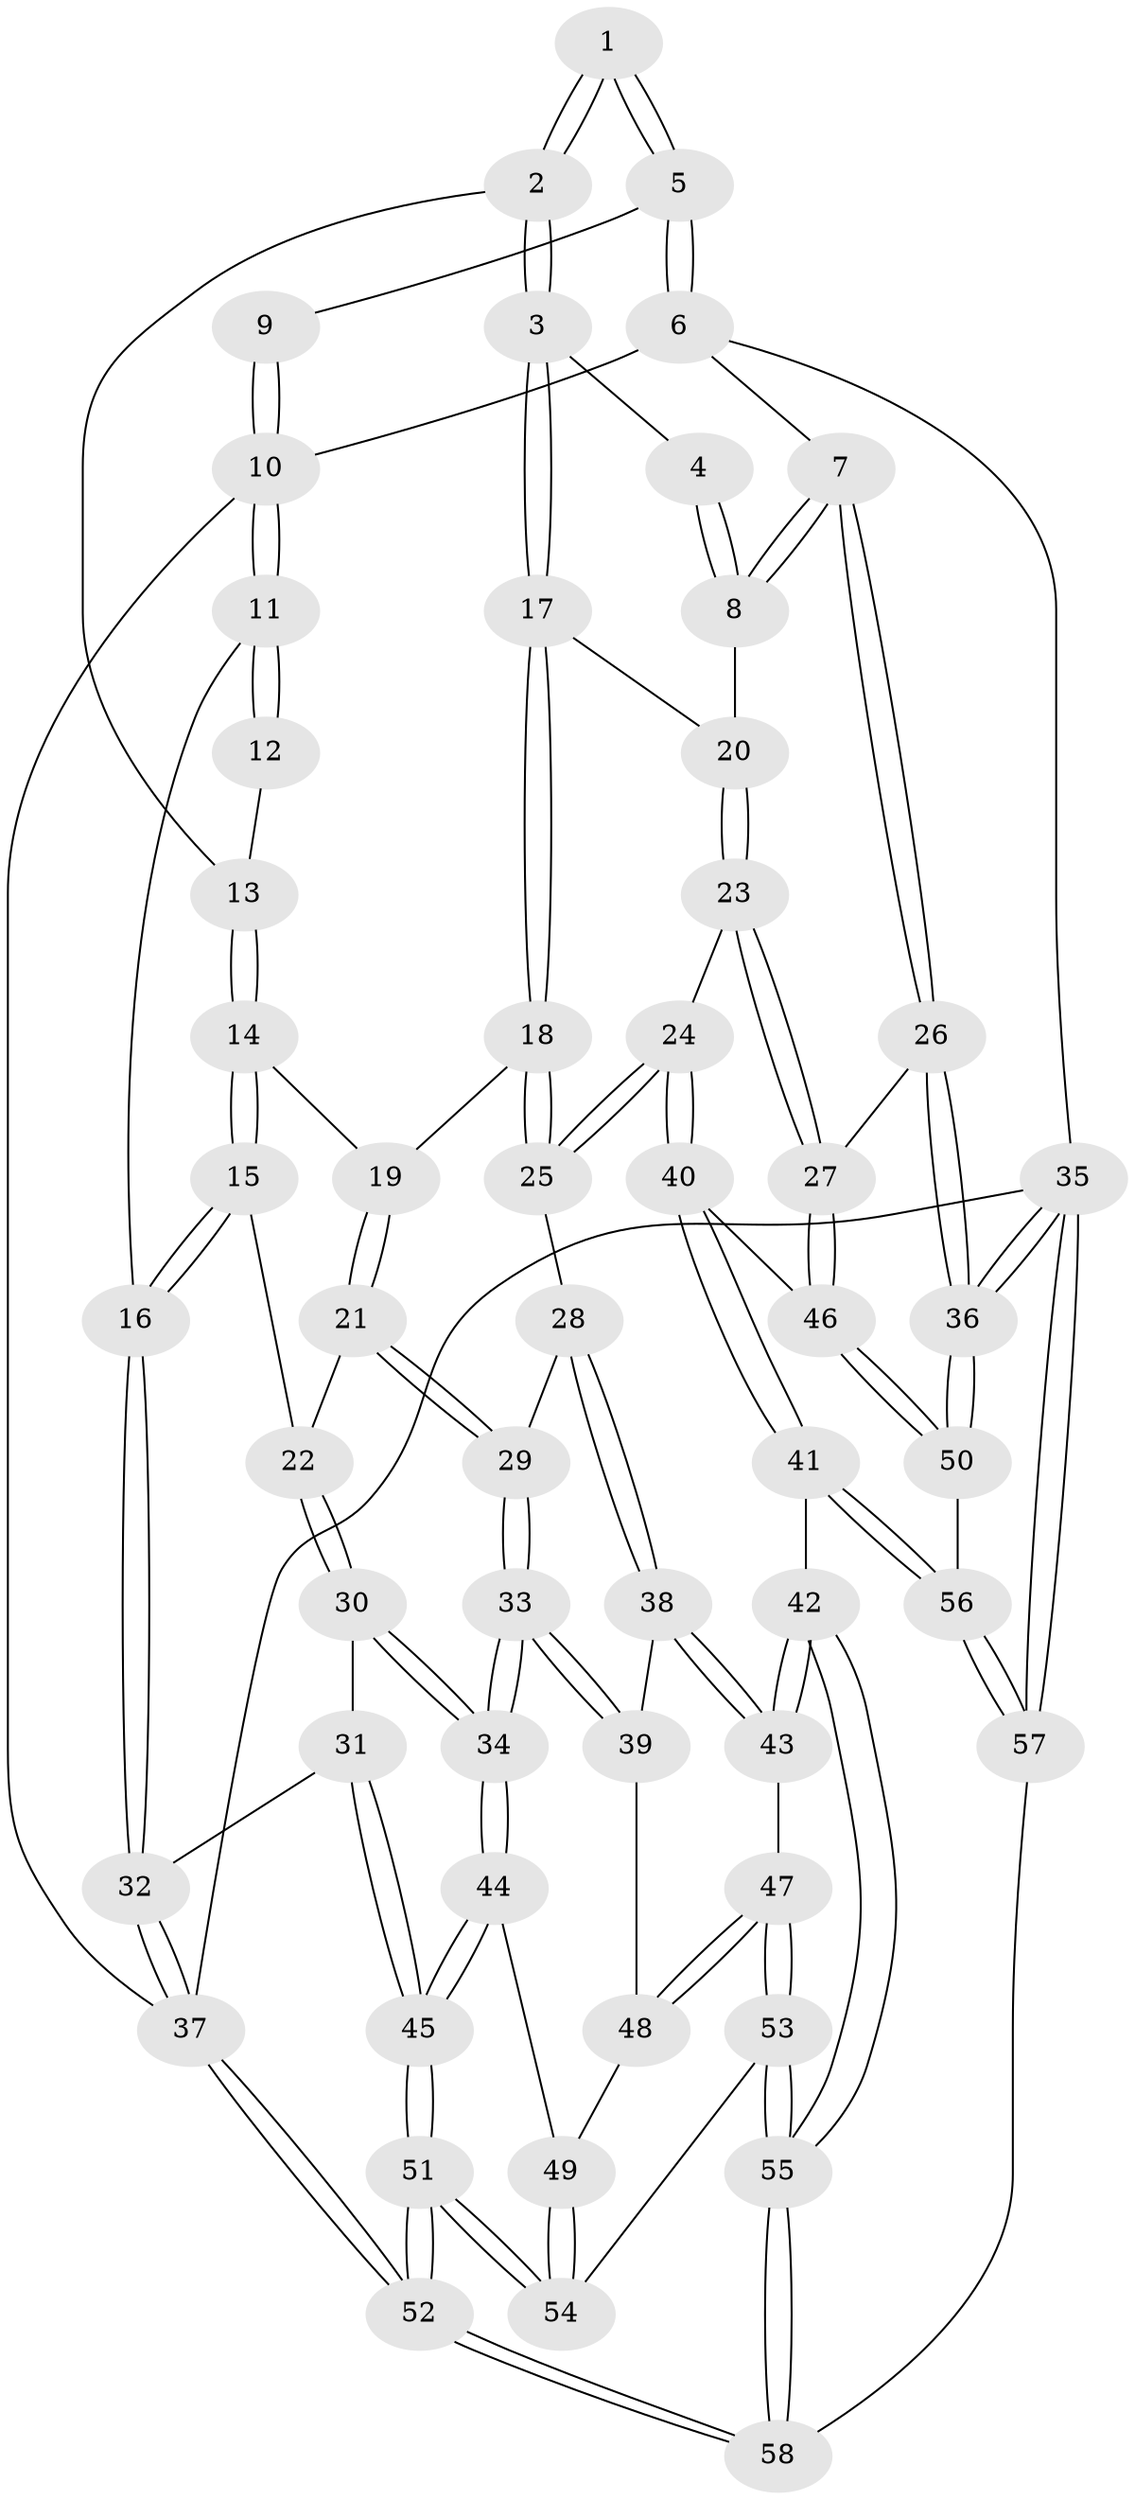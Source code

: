 // Generated by graph-tools (version 1.1) at 2025/03/03/09/25 03:03:21]
// undirected, 58 vertices, 142 edges
graph export_dot {
graph [start="1"]
  node [color=gray90,style=filled];
  1 [pos="+0.7034968055999797+0.11070004725724397"];
  2 [pos="+0.45682222400482986+0.1835916922534139"];
  3 [pos="+0.5433495742058423+0.2925134787363859"];
  4 [pos="+0.6996004706977724+0.23386933799912543"];
  5 [pos="+1+0"];
  6 [pos="+1+0"];
  7 [pos="+1+0.19274178531168196"];
  8 [pos="+1+0.25963267191880135"];
  9 [pos="+0.41597241297506615+0"];
  10 [pos="+0+0"];
  11 [pos="+0+0.19248726395148308"];
  12 [pos="+0.38705144588185525+0.06856982993054088"];
  13 [pos="+0.4126647676921836+0.14831920165436732"];
  14 [pos="+0.2642913400273285+0.340116730774642"];
  15 [pos="+0.1517488711147701+0.41078631918014613"];
  16 [pos="+0+0.2855679495961338"];
  17 [pos="+0.5559939351096183+0.33796690008983177"];
  18 [pos="+0.552990618347584+0.409641045211149"];
  19 [pos="+0.36647825084838126+0.4294933023348934"];
  20 [pos="+0.8789681864575283+0.36568039741898456"];
  21 [pos="+0.36852086637904613+0.5342725955938745"];
  22 [pos="+0.1561101250580593+0.42183817994881273"];
  23 [pos="+0.7473924043577161+0.5441918579438352"];
  24 [pos="+0.7078742473179884+0.5575485170125901"];
  25 [pos="+0.56221545962827+0.4588163470079772"];
  26 [pos="+1+0.49146438496264466"];
  27 [pos="+0.8817025122731514+0.6277339992182469"];
  28 [pos="+0.4606018936970134+0.5650557226245286"];
  29 [pos="+0.3720314701821375+0.539143890786202"];
  30 [pos="+0.17373822380351375+0.5681871807104782"];
  31 [pos="+0.01847776531342231+0.6087485149421447"];
  32 [pos="+0+0.5096356863402441"];
  33 [pos="+0.24169213494069217+0.6527207102012592"];
  34 [pos="+0.20892476829815362+0.6660921791559324"];
  35 [pos="+1+1"];
  36 [pos="+1+0.8854700385010866"];
  37 [pos="+0+1"];
  38 [pos="+0.46140801739411363+0.6300636049952347"];
  39 [pos="+0.41977143383483545+0.6630982371655001"];
  40 [pos="+0.6604982038005147+0.7483306466879078"];
  41 [pos="+0.6510539358427764+0.7569107425706688"];
  42 [pos="+0.6406554856275902+0.7590955421871011"];
  43 [pos="+0.48514744160704815+0.6545570168700289"];
  44 [pos="+0.18434463571069393+0.7585958635420825"];
  45 [pos="+0.16022940341771447+0.8080412705399789"];
  46 [pos="+0.8823225404096268+0.7778130764654738"];
  47 [pos="+0.4574439831028952+0.7670283842344979"];
  48 [pos="+0.4059179470107635+0.6984892324649887"];
  49 [pos="+0.3878738310432878+0.7266766275233774"];
  50 [pos="+0.9095167420593501+0.8051320408472254"];
  51 [pos="+0.11078441093693965+0.9731241066448564"];
  52 [pos="+0+1"];
  53 [pos="+0.46423093632170737+0.8593471454452158"];
  54 [pos="+0.4238673133582596+0.8606864607729034"];
  55 [pos="+0.5109452820544451+0.8685602648542929"];
  56 [pos="+0.7571117592386432+1"];
  57 [pos="+0.7341100881278599+1"];
  58 [pos="+0.616928866876892+1"];
  1 -- 2;
  1 -- 2;
  1 -- 5;
  1 -- 5;
  2 -- 3;
  2 -- 3;
  2 -- 13;
  3 -- 4;
  3 -- 17;
  3 -- 17;
  4 -- 8;
  4 -- 8;
  5 -- 6;
  5 -- 6;
  5 -- 9;
  6 -- 7;
  6 -- 10;
  6 -- 35;
  7 -- 8;
  7 -- 8;
  7 -- 26;
  7 -- 26;
  8 -- 20;
  9 -- 10;
  9 -- 10;
  10 -- 11;
  10 -- 11;
  10 -- 37;
  11 -- 12;
  11 -- 12;
  11 -- 16;
  12 -- 13;
  13 -- 14;
  13 -- 14;
  14 -- 15;
  14 -- 15;
  14 -- 19;
  15 -- 16;
  15 -- 16;
  15 -- 22;
  16 -- 32;
  16 -- 32;
  17 -- 18;
  17 -- 18;
  17 -- 20;
  18 -- 19;
  18 -- 25;
  18 -- 25;
  19 -- 21;
  19 -- 21;
  20 -- 23;
  20 -- 23;
  21 -- 22;
  21 -- 29;
  21 -- 29;
  22 -- 30;
  22 -- 30;
  23 -- 24;
  23 -- 27;
  23 -- 27;
  24 -- 25;
  24 -- 25;
  24 -- 40;
  24 -- 40;
  25 -- 28;
  26 -- 27;
  26 -- 36;
  26 -- 36;
  27 -- 46;
  27 -- 46;
  28 -- 29;
  28 -- 38;
  28 -- 38;
  29 -- 33;
  29 -- 33;
  30 -- 31;
  30 -- 34;
  30 -- 34;
  31 -- 32;
  31 -- 45;
  31 -- 45;
  32 -- 37;
  32 -- 37;
  33 -- 34;
  33 -- 34;
  33 -- 39;
  33 -- 39;
  34 -- 44;
  34 -- 44;
  35 -- 36;
  35 -- 36;
  35 -- 57;
  35 -- 57;
  35 -- 37;
  36 -- 50;
  36 -- 50;
  37 -- 52;
  37 -- 52;
  38 -- 39;
  38 -- 43;
  38 -- 43;
  39 -- 48;
  40 -- 41;
  40 -- 41;
  40 -- 46;
  41 -- 42;
  41 -- 56;
  41 -- 56;
  42 -- 43;
  42 -- 43;
  42 -- 55;
  42 -- 55;
  43 -- 47;
  44 -- 45;
  44 -- 45;
  44 -- 49;
  45 -- 51;
  45 -- 51;
  46 -- 50;
  46 -- 50;
  47 -- 48;
  47 -- 48;
  47 -- 53;
  47 -- 53;
  48 -- 49;
  49 -- 54;
  49 -- 54;
  50 -- 56;
  51 -- 52;
  51 -- 52;
  51 -- 54;
  51 -- 54;
  52 -- 58;
  52 -- 58;
  53 -- 54;
  53 -- 55;
  53 -- 55;
  55 -- 58;
  55 -- 58;
  56 -- 57;
  56 -- 57;
  57 -- 58;
}
